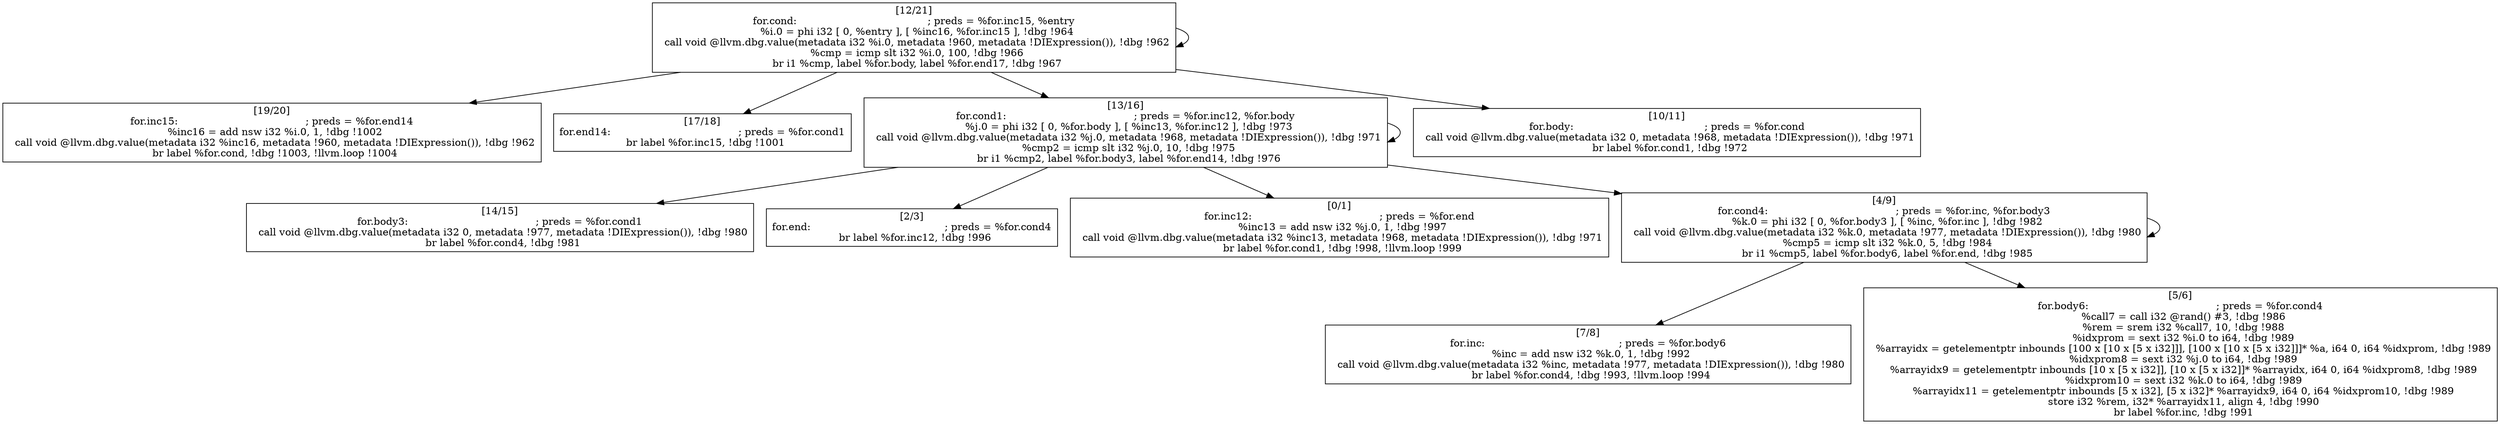 
digraph G {


node106 [label="[14/15]
for.body3:                                        ; preds = %for.cond1
  call void @llvm.dbg.value(metadata i32 0, metadata !977, metadata !DIExpression()), !dbg !980
  br label %for.cond4, !dbg !981
",shape=rectangle ]
node105 [label="[7/8]
for.inc:                                          ; preds = %for.body6
  %inc = add nsw i32 %k.0, 1, !dbg !992
  call void @llvm.dbg.value(metadata i32 %inc, metadata !977, metadata !DIExpression()), !dbg !980
  br label %for.cond4, !dbg !993, !llvm.loop !994
",shape=rectangle ]
node104 [label="[19/20]
for.inc15:                                        ; preds = %for.end14
  %inc16 = add nsw i32 %i.0, 1, !dbg !1002
  call void @llvm.dbg.value(metadata i32 %inc16, metadata !960, metadata !DIExpression()), !dbg !962
  br label %for.cond, !dbg !1003, !llvm.loop !1004
",shape=rectangle ]
node103 [label="[17/18]
for.end14:                                        ; preds = %for.cond1
  br label %for.inc15, !dbg !1001
",shape=rectangle ]
node102 [label="[13/16]
for.cond1:                                        ; preds = %for.inc12, %for.body
  %j.0 = phi i32 [ 0, %for.body ], [ %inc13, %for.inc12 ], !dbg !973
  call void @llvm.dbg.value(metadata i32 %j.0, metadata !968, metadata !DIExpression()), !dbg !971
  %cmp2 = icmp slt i32 %j.0, 10, !dbg !975
  br i1 %cmp2, label %for.body3, label %for.end14, !dbg !976
",shape=rectangle ]
node97 [label="[2/3]
for.end:                                          ; preds = %for.cond4
  br label %for.inc12, !dbg !996
",shape=rectangle ]
node96 [label="[0/1]
for.inc12:                                        ; preds = %for.end
  %inc13 = add nsw i32 %j.0, 1, !dbg !997
  call void @llvm.dbg.value(metadata i32 %inc13, metadata !968, metadata !DIExpression()), !dbg !971
  br label %for.cond1, !dbg !998, !llvm.loop !999
",shape=rectangle ]
node98 [label="[4/9]
for.cond4:                                        ; preds = %for.inc, %for.body3
  %k.0 = phi i32 [ 0, %for.body3 ], [ %inc, %for.inc ], !dbg !982
  call void @llvm.dbg.value(metadata i32 %k.0, metadata !977, metadata !DIExpression()), !dbg !980
  %cmp5 = icmp slt i32 %k.0, 5, !dbg !984
  br i1 %cmp5, label %for.body6, label %for.end, !dbg !985
",shape=rectangle ]
node99 [label="[10/11]
for.body:                                         ; preds = %for.cond
  call void @llvm.dbg.value(metadata i32 0, metadata !968, metadata !DIExpression()), !dbg !971
  br label %for.cond1, !dbg !972
",shape=rectangle ]
node100 [label="[12/21]
for.cond:                                         ; preds = %for.inc15, %entry
  %i.0 = phi i32 [ 0, %entry ], [ %inc16, %for.inc15 ], !dbg !964
  call void @llvm.dbg.value(metadata i32 %i.0, metadata !960, metadata !DIExpression()), !dbg !962
  %cmp = icmp slt i32 %i.0, 100, !dbg !966
  br i1 %cmp, label %for.body, label %for.end17, !dbg !967
",shape=rectangle ]
node101 [label="[5/6]
for.body6:                                        ; preds = %for.cond4
  %call7 = call i32 @rand() #3, !dbg !986
  %rem = srem i32 %call7, 10, !dbg !988
  %idxprom = sext i32 %i.0 to i64, !dbg !989
  %arrayidx = getelementptr inbounds [100 x [10 x [5 x i32]]], [100 x [10 x [5 x i32]]]* %a, i64 0, i64 %idxprom, !dbg !989
  %idxprom8 = sext i32 %j.0 to i64, !dbg !989
  %arrayidx9 = getelementptr inbounds [10 x [5 x i32]], [10 x [5 x i32]]* %arrayidx, i64 0, i64 %idxprom8, !dbg !989
  %idxprom10 = sext i32 %k.0 to i64, !dbg !989
  %arrayidx11 = getelementptr inbounds [5 x i32], [5 x i32]* %arrayidx9, i64 0, i64 %idxprom10, !dbg !989
  store i32 %rem, i32* %arrayidx11, align 4, !dbg !990
  br label %for.inc, !dbg !991
",shape=rectangle ]

node100->node100 [ ]
node102->node102 [ ]
node102->node98 [ ]
node102->node96 [ ]
node100->node99 [ ]
node98->node98 [ ]
node100->node103 [ ]
node98->node105 [ ]
node102->node97 [ ]
node98->node101 [ ]
node100->node102 [ ]
node102->node106 [ ]
node100->node104 [ ]


}
